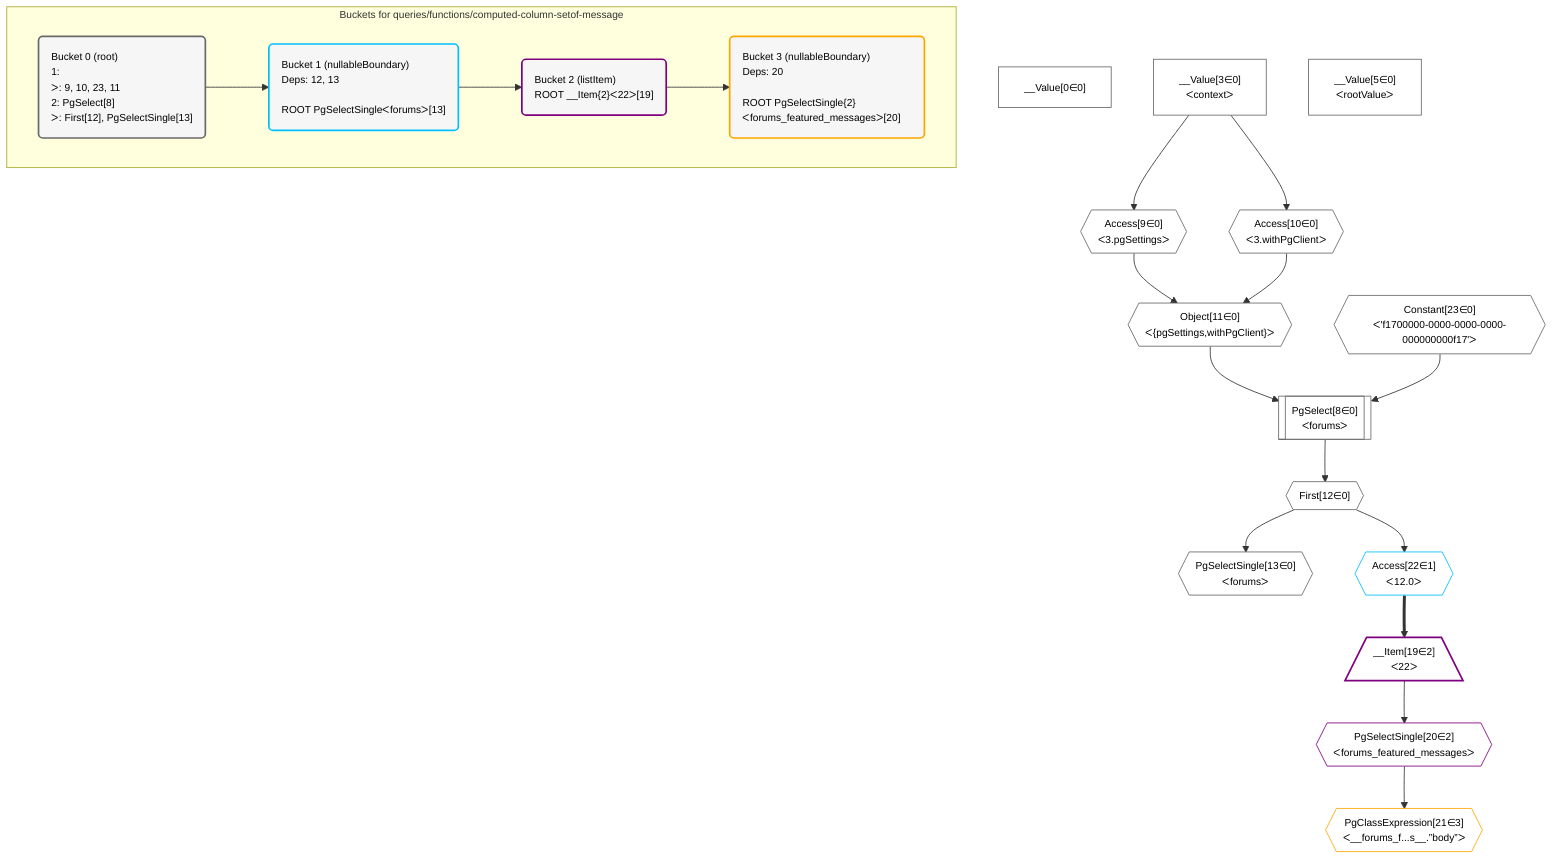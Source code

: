 %%{init: {'themeVariables': { 'fontSize': '12px'}}}%%
graph TD
    classDef path fill:#eee,stroke:#000,color:#000
    classDef plan fill:#fff,stroke-width:1px,color:#000
    classDef itemplan fill:#fff,stroke-width:2px,color:#000
    classDef unbatchedplan fill:#dff,stroke-width:1px,color:#000
    classDef sideeffectplan fill:#fcc,stroke-width:2px,color:#000
    classDef bucket fill:#f6f6f6,color:#000,stroke-width:2px,text-align:left


    %% define steps
    __Value0["__Value[0∈0]"]:::plan
    __Value3["__Value[3∈0]<br />ᐸcontextᐳ"]:::plan
    __Value5["__Value[5∈0]<br />ᐸrootValueᐳ"]:::plan
    Access9{{"Access[9∈0]<br />ᐸ3.pgSettingsᐳ"}}:::plan
    Access10{{"Access[10∈0]<br />ᐸ3.withPgClientᐳ"}}:::plan
    Object11{{"Object[11∈0]<br />ᐸ{pgSettings,withPgClient}ᐳ"}}:::plan
    Constant23{{"Constant[23∈0]<br />ᐸ'f1700000-0000-0000-0000-000000000f17'ᐳ"}}:::plan
    PgSelect8[["PgSelect[8∈0]<br />ᐸforumsᐳ"]]:::plan
    First12{{"First[12∈0]"}}:::plan
    PgSelectSingle13{{"PgSelectSingle[13∈0]<br />ᐸforumsᐳ"}}:::plan
    Access22{{"Access[22∈1]<br />ᐸ12.0ᐳ"}}:::plan
    __Item19[/"__Item[19∈2]<br />ᐸ22ᐳ"\]:::itemplan
    PgSelectSingle20{{"PgSelectSingle[20∈2]<br />ᐸforums_featured_messagesᐳ"}}:::plan
    PgClassExpression21{{"PgClassExpression[21∈3]<br />ᐸ__forums_f...s__.”body”ᐳ"}}:::plan

    %% plan dependencies
    __Value3 --> Access9
    __Value3 --> Access10
    Access9 & Access10 --> Object11
    Object11 & Constant23 --> PgSelect8
    PgSelect8 --> First12
    First12 --> PgSelectSingle13
    First12 --> Access22
    Access22 ==> __Item19
    __Item19 --> PgSelectSingle20
    PgSelectSingle20 --> PgClassExpression21

    subgraph "Buckets for queries/functions/computed-column-setof-message"
    Bucket0("Bucket 0 (root)<br />1: <br />ᐳ: 9, 10, 23, 11<br />2: PgSelect[8]<br />ᐳ: First[12], PgSelectSingle[13]"):::bucket
    classDef bucket0 stroke:#696969
    class Bucket0,__Value0,__Value3,__Value5,PgSelect8,Access9,Access10,Object11,First12,PgSelectSingle13,Constant23 bucket0
    Bucket1("Bucket 1 (nullableBoundary)<br />Deps: 12, 13<br /><br />ROOT PgSelectSingleᐸforumsᐳ[13]"):::bucket
    classDef bucket1 stroke:#00bfff
    class Bucket1,Access22 bucket1
    Bucket2("Bucket 2 (listItem)<br />ROOT __Item{2}ᐸ22ᐳ[19]"):::bucket
    classDef bucket2 stroke:#7f007f
    class Bucket2,__Item19,PgSelectSingle20 bucket2
    Bucket3("Bucket 3 (nullableBoundary)<br />Deps: 20<br /><br />ROOT PgSelectSingle{2}ᐸforums_featured_messagesᐳ[20]"):::bucket
    classDef bucket3 stroke:#ffa500
    class Bucket3,PgClassExpression21 bucket3
    Bucket0 --> Bucket1
    Bucket1 --> Bucket2
    Bucket2 --> Bucket3
    end